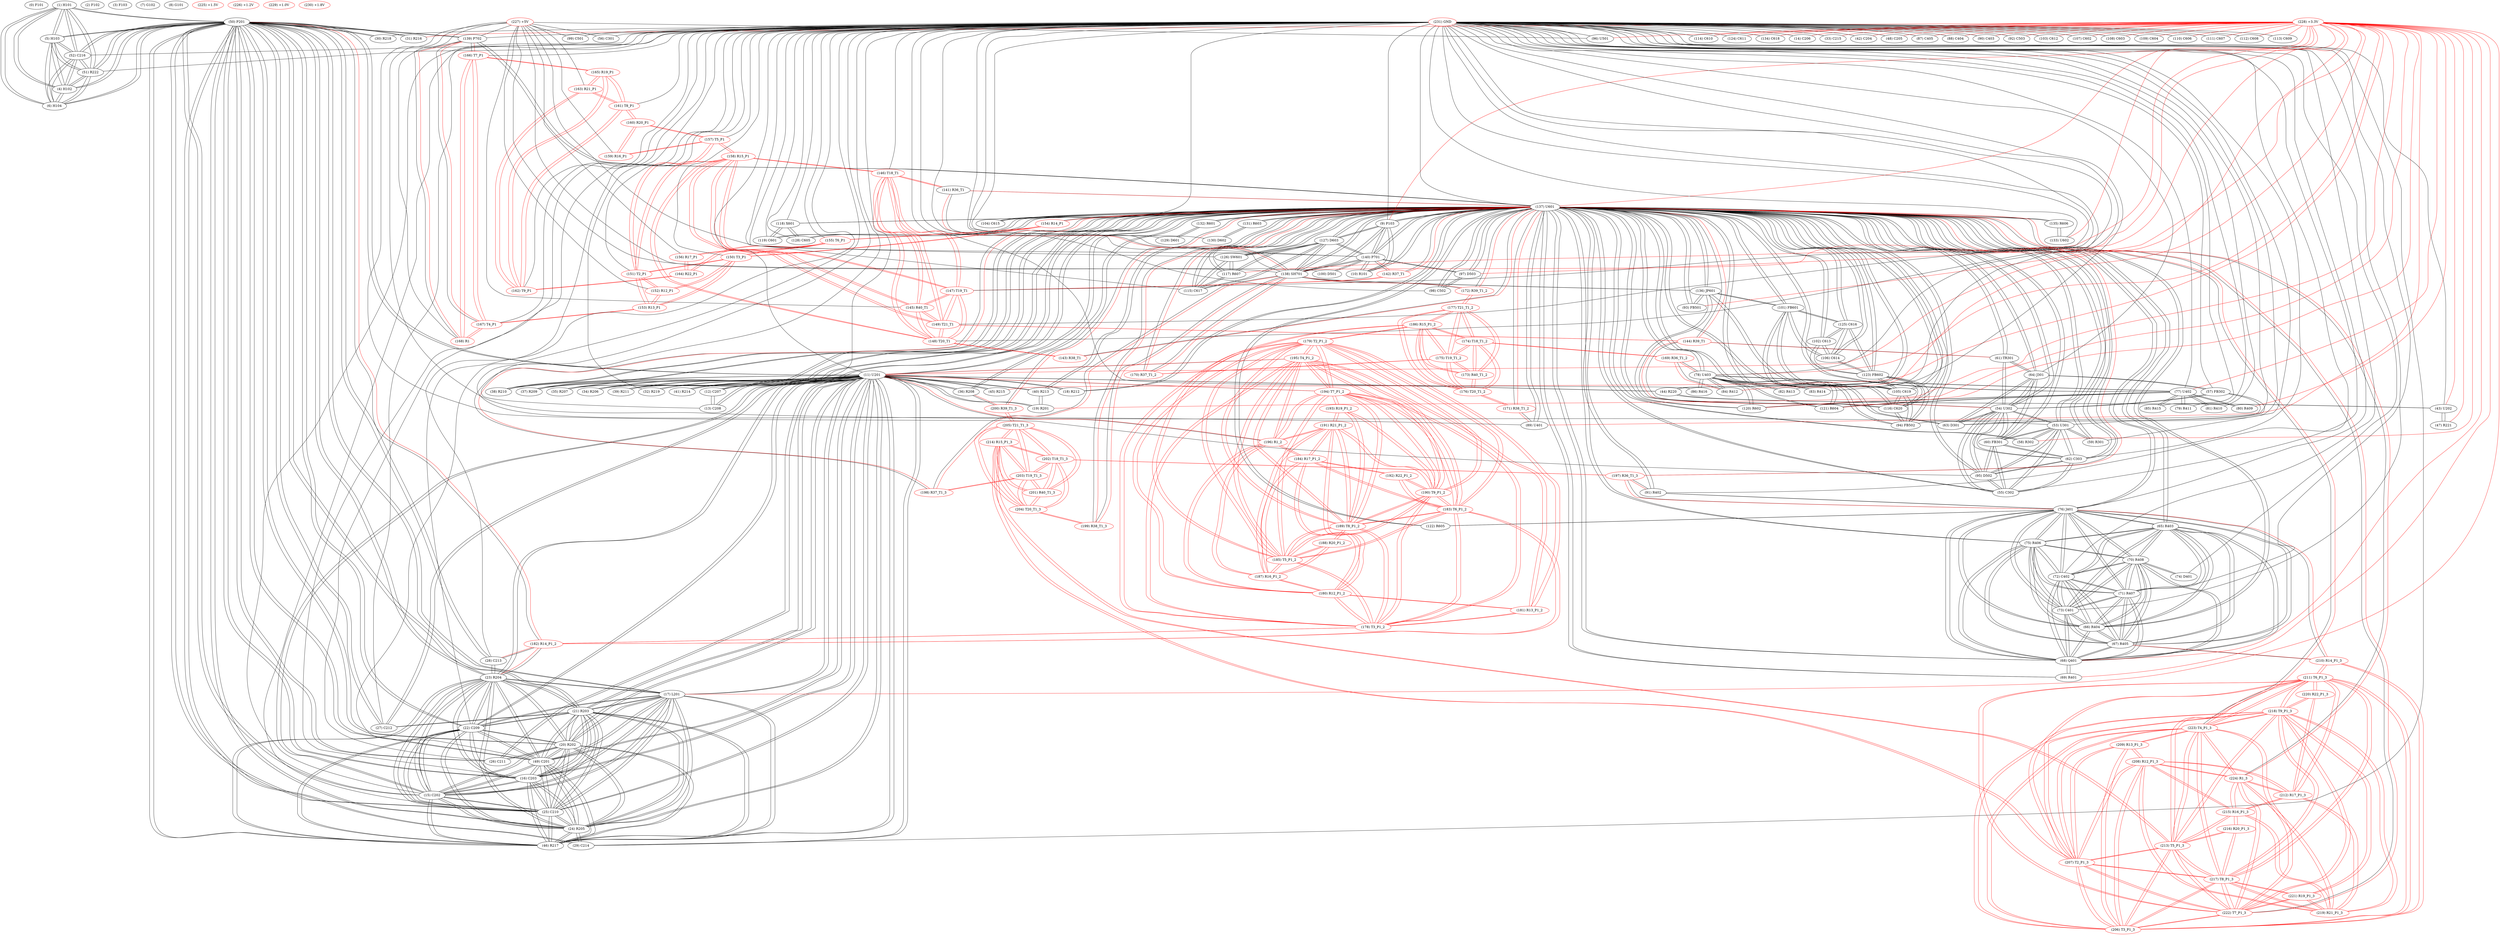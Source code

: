 graph {
	0 [label="(0) F101"]
	1 [label="(1) H101"]
	50 [label="(50) P201"]
	5 [label="(5) H103"]
	6 [label="(6) H104"]
	4 [label="(4) H102"]
	51 [label="(51) R222"]
	52 [label="(52) C216"]
	2 [label="(2) F102"]
	3 [label="(3) F103"]
	4 [label="(4) H102"]
	50 [label="(50) P201"]
	1 [label="(1) H101"]
	5 [label="(5) H103"]
	6 [label="(6) H104"]
	51 [label="(51) R222"]
	52 [label="(52) C216"]
	5 [label="(5) H103"]
	50 [label="(50) P201"]
	1 [label="(1) H101"]
	6 [label="(6) H104"]
	4 [label="(4) H102"]
	51 [label="(51) R222"]
	52 [label="(52) C216"]
	6 [label="(6) H104"]
	50 [label="(50) P201"]
	1 [label="(1) H101"]
	5 [label="(5) H103"]
	4 [label="(4) H102"]
	51 [label="(51) R222"]
	52 [label="(52) C216"]
	7 [label="(7) G102"]
	8 [label="(8) G101"]
	9 [label="(9) P103"]
	137 [label="(137) U601"]
	140 [label="(140) P701"]
	138 [label="(138) SH701"]
	10 [label="(10) R101"]
	127 [label="(127) D603"]
	10 [label="(10) R101"]
	9 [label="(9) P103"]
	140 [label="(140) P701"]
	137 [label="(137) U601"]
	11 [label="(11) U201"]
	44 [label="(44) R220"]
	137 [label="(137) U601"]
	46 [label="(46) R217"]
	50 [label="(50) P201"]
	32 [label="(32) R219"]
	38 [label="(38) R210"]
	37 [label="(37) R209"]
	36 [label="(36) R208"]
	35 [label="(35) R207"]
	34 [label="(34) R206"]
	39 [label="(39) R211"]
	24 [label="(24) R205"]
	29 [label="(29) C214"]
	23 [label="(23) R204"]
	25 [label="(25) C210"]
	15 [label="(15) C202"]
	16 [label="(16) C203"]
	49 [label="(49) C201"]
	20 [label="(20) R202"]
	22 [label="(22) C209"]
	21 [label="(21) R203"]
	17 [label="(17) L201"]
	45 [label="(45) R215"]
	41 [label="(41) R214"]
	40 [label="(40) R213"]
	19 [label="(19) R201"]
	18 [label="(18) R212"]
	12 [label="(12) C207"]
	13 [label="(13) C208"]
	27 [label="(27) C212"]
	26 [label="(26) C211"]
	196 [label="(196) R1_2"]
	195 [label="(195) T4_P1_2"]
	194 [label="(194) T7_P1_2"]
	12 [label="(12) C207"]
	11 [label="(11) U201"]
	13 [label="(13) C208"]
	13 [label="(13) C208"]
	12 [label="(12) C207"]
	11 [label="(11) U201"]
	14 [label="(14) C206"]
	15 [label="(15) C202"]
	23 [label="(23) R204"]
	25 [label="(25) C210"]
	24 [label="(24) R205"]
	50 [label="(50) P201"]
	11 [label="(11) U201"]
	16 [label="(16) C203"]
	49 [label="(49) C201"]
	20 [label="(20) R202"]
	22 [label="(22) C209"]
	21 [label="(21) R203"]
	17 [label="(17) L201"]
	46 [label="(46) R217"]
	16 [label="(16) C203"]
	23 [label="(23) R204"]
	25 [label="(25) C210"]
	24 [label="(24) R205"]
	50 [label="(50) P201"]
	15 [label="(15) C202"]
	11 [label="(11) U201"]
	49 [label="(49) C201"]
	20 [label="(20) R202"]
	22 [label="(22) C209"]
	21 [label="(21) R203"]
	17 [label="(17) L201"]
	46 [label="(46) R217"]
	17 [label="(17) L201"]
	23 [label="(23) R204"]
	25 [label="(25) C210"]
	24 [label="(24) R205"]
	50 [label="(50) P201"]
	15 [label="(15) C202"]
	11 [label="(11) U201"]
	16 [label="(16) C203"]
	49 [label="(49) C201"]
	20 [label="(20) R202"]
	22 [label="(22) C209"]
	21 [label="(21) R203"]
	46 [label="(46) R217"]
	18 [label="(18) R212"]
	137 [label="(137) U601"]
	11 [label="(11) U201"]
	19 [label="(19) R201"]
	40 [label="(40) R213"]
	11 [label="(11) U201"]
	20 [label="(20) R202"]
	23 [label="(23) R204"]
	25 [label="(25) C210"]
	24 [label="(24) R205"]
	50 [label="(50) P201"]
	15 [label="(15) C202"]
	11 [label="(11) U201"]
	16 [label="(16) C203"]
	49 [label="(49) C201"]
	22 [label="(22) C209"]
	21 [label="(21) R203"]
	17 [label="(17) L201"]
	46 [label="(46) R217"]
	26 [label="(26) C211"]
	21 [label="(21) R203"]
	23 [label="(23) R204"]
	25 [label="(25) C210"]
	24 [label="(24) R205"]
	50 [label="(50) P201"]
	15 [label="(15) C202"]
	11 [label="(11) U201"]
	16 [label="(16) C203"]
	49 [label="(49) C201"]
	20 [label="(20) R202"]
	22 [label="(22) C209"]
	17 [label="(17) L201"]
	46 [label="(46) R217"]
	27 [label="(27) C212"]
	22 [label="(22) C209"]
	23 [label="(23) R204"]
	25 [label="(25) C210"]
	24 [label="(24) R205"]
	50 [label="(50) P201"]
	15 [label="(15) C202"]
	11 [label="(11) U201"]
	16 [label="(16) C203"]
	49 [label="(49) C201"]
	20 [label="(20) R202"]
	21 [label="(21) R203"]
	17 [label="(17) L201"]
	46 [label="(46) R217"]
	23 [label="(23) R204"]
	25 [label="(25) C210"]
	24 [label="(24) R205"]
	50 [label="(50) P201"]
	15 [label="(15) C202"]
	11 [label="(11) U201"]
	16 [label="(16) C203"]
	49 [label="(49) C201"]
	20 [label="(20) R202"]
	22 [label="(22) C209"]
	21 [label="(21) R203"]
	17 [label="(17) L201"]
	46 [label="(46) R217"]
	28 [label="(28) C213"]
	182 [label="(182) R14_P1_2"]
	24 [label="(24) R205"]
	29 [label="(29) C214"]
	11 [label="(11) U201"]
	50 [label="(50) P201"]
	23 [label="(23) R204"]
	25 [label="(25) C210"]
	15 [label="(15) C202"]
	16 [label="(16) C203"]
	49 [label="(49) C201"]
	20 [label="(20) R202"]
	22 [label="(22) C209"]
	21 [label="(21) R203"]
	17 [label="(17) L201"]
	46 [label="(46) R217"]
	25 [label="(25) C210"]
	23 [label="(23) R204"]
	24 [label="(24) R205"]
	50 [label="(50) P201"]
	15 [label="(15) C202"]
	11 [label="(11) U201"]
	16 [label="(16) C203"]
	49 [label="(49) C201"]
	20 [label="(20) R202"]
	22 [label="(22) C209"]
	21 [label="(21) R203"]
	17 [label="(17) L201"]
	46 [label="(46) R217"]
	26 [label="(26) C211"]
	20 [label="(20) R202"]
	50 [label="(50) P201"]
	11 [label="(11) U201"]
	27 [label="(27) C212"]
	21 [label="(21) R203"]
	11 [label="(11) U201"]
	50 [label="(50) P201"]
	28 [label="(28) C213"]
	50 [label="(50) P201"]
	182 [label="(182) R14_P1_2"]
	23 [label="(23) R204"]
	29 [label="(29) C214"]
	24 [label="(24) R205"]
	11 [label="(11) U201"]
	50 [label="(50) P201"]
	30 [label="(30) R218"]
	50 [label="(50) P201"]
	31 [label="(31) R216"]
	50 [label="(50) P201"]
	32 [label="(32) R219"]
	11 [label="(11) U201"]
	33 [label="(33) C215"]
	34 [label="(34) R206"]
	137 [label="(137) U601"]
	11 [label="(11) U201"]
	35 [label="(35) R207"]
	137 [label="(137) U601"]
	11 [label="(11) U201"]
	36 [label="(36) R208"]
	137 [label="(137) U601"]
	200 [label="(200) R39_T1_3"]
	11 [label="(11) U201"]
	37 [label="(37) R209"]
	137 [label="(137) U601"]
	11 [label="(11) U201"]
	38 [label="(38) R210"]
	137 [label="(137) U601"]
	11 [label="(11) U201"]
	39 [label="(39) R211"]
	137 [label="(137) U601"]
	11 [label="(11) U201"]
	40 [label="(40) R213"]
	137 [label="(137) U601"]
	11 [label="(11) U201"]
	19 [label="(19) R201"]
	41 [label="(41) R214"]
	137 [label="(137) U601"]
	11 [label="(11) U201"]
	42 [label="(42) C204"]
	43 [label="(43) U202"]
	44 [label="(44) R220"]
	47 [label="(47) R221"]
	44 [label="(44) R220"]
	11 [label="(11) U201"]
	137 [label="(137) U601"]
	43 [label="(43) U202"]
	45 [label="(45) R215"]
	11 [label="(11) U201"]
	46 [label="(46) R217"]
	50 [label="(50) P201"]
	11 [label="(11) U201"]
	23 [label="(23) R204"]
	25 [label="(25) C210"]
	24 [label="(24) R205"]
	15 [label="(15) C202"]
	16 [label="(16) C203"]
	49 [label="(49) C201"]
	20 [label="(20) R202"]
	22 [label="(22) C209"]
	21 [label="(21) R203"]
	17 [label="(17) L201"]
	47 [label="(47) R221"]
	43 [label="(43) U202"]
	48 [label="(48) C205"]
	49 [label="(49) C201"]
	23 [label="(23) R204"]
	25 [label="(25) C210"]
	24 [label="(24) R205"]
	50 [label="(50) P201"]
	15 [label="(15) C202"]
	11 [label="(11) U201"]
	16 [label="(16) C203"]
	20 [label="(20) R202"]
	22 [label="(22) C209"]
	21 [label="(21) R203"]
	17 [label="(17) L201"]
	46 [label="(46) R217"]
	50 [label="(50) P201"]
	1 [label="(1) H101"]
	5 [label="(5) H103"]
	6 [label="(6) H104"]
	4 [label="(4) H102"]
	51 [label="(51) R222"]
	52 [label="(52) C216"]
	46 [label="(46) R217"]
	11 [label="(11) U201"]
	30 [label="(30) R218"]
	24 [label="(24) R205"]
	29 [label="(29) C214"]
	23 [label="(23) R204"]
	25 [label="(25) C210"]
	15 [label="(15) C202"]
	16 [label="(16) C203"]
	49 [label="(49) C201"]
	20 [label="(20) R202"]
	22 [label="(22) C209"]
	21 [label="(21) R203"]
	17 [label="(17) L201"]
	27 [label="(27) C212"]
	26 [label="(26) C211"]
	139 [label="(139) P702"]
	28 [label="(28) C213"]
	182 [label="(182) R14_P1_2"]
	31 [label="(31) R216"]
	51 [label="(51) R222"]
	50 [label="(50) P201"]
	1 [label="(1) H101"]
	5 [label="(5) H103"]
	6 [label="(6) H104"]
	4 [label="(4) H102"]
	52 [label="(52) C216"]
	52 [label="(52) C216"]
	50 [label="(50) P201"]
	1 [label="(1) H101"]
	5 [label="(5) H103"]
	6 [label="(6) H104"]
	4 [label="(4) H102"]
	51 [label="(51) R222"]
	53 [label="(53) U301"]
	60 [label="(60) FB301"]
	55 [label="(55) C302"]
	54 [label="(54) U302"]
	95 [label="(95) D502"]
	62 [label="(62) C303"]
	137 [label="(137) U601"]
	59 [label="(59) R301"]
	58 [label="(58) R302"]
	54 [label="(54) U302"]
	53 [label="(53) U301"]
	60 [label="(60) FB301"]
	55 [label="(55) C302"]
	95 [label="(95) D502"]
	62 [label="(62) C303"]
	137 [label="(137) U601"]
	61 [label="(61) TR301"]
	144 [label="(144) R39_T1"]
	63 [label="(63) D301"]
	57 [label="(57) FB302"]
	64 [label="(64) J301"]
	55 [label="(55) C302"]
	53 [label="(53) U301"]
	60 [label="(60) FB301"]
	54 [label="(54) U302"]
	95 [label="(95) D502"]
	62 [label="(62) C303"]
	137 [label="(137) U601"]
	56 [label="(56) C301"]
	57 [label="(57) FB302"]
	63 [label="(63) D301"]
	54 [label="(54) U302"]
	64 [label="(64) J301"]
	58 [label="(58) R302"]
	53 [label="(53) U301"]
	137 [label="(137) U601"]
	59 [label="(59) R301"]
	137 [label="(137) U601"]
	53 [label="(53) U301"]
	60 [label="(60) FB301"]
	53 [label="(53) U301"]
	55 [label="(55) C302"]
	54 [label="(54) U302"]
	95 [label="(95) D502"]
	62 [label="(62) C303"]
	137 [label="(137) U601"]
	64 [label="(64) J301"]
	61 [label="(61) TR301"]
	137 [label="(137) U601"]
	54 [label="(54) U302"]
	144 [label="(144) R39_T1"]
	64 [label="(64) J301"]
	62 [label="(62) C303"]
	53 [label="(53) U301"]
	60 [label="(60) FB301"]
	55 [label="(55) C302"]
	54 [label="(54) U302"]
	95 [label="(95) D502"]
	137 [label="(137) U601"]
	63 [label="(63) D301"]
	137 [label="(137) U601"]
	64 [label="(64) J301"]
	54 [label="(54) U302"]
	57 [label="(57) FB302"]
	64 [label="(64) J301"]
	137 [label="(137) U601"]
	63 [label="(63) D301"]
	60 [label="(60) FB301"]
	54 [label="(54) U302"]
	57 [label="(57) FB302"]
	61 [label="(61) TR301"]
	65 [label="(65) R403"]
	76 [label="(76) J401"]
	137 [label="(137) U601"]
	68 [label="(68) Q401"]
	67 [label="(67) R405"]
	66 [label="(66) R404"]
	73 [label="(73) C401"]
	71 [label="(71) R407"]
	72 [label="(72) C402"]
	70 [label="(70) R408"]
	75 [label="(75) R406"]
	66 [label="(66) R404"]
	76 [label="(76) J401"]
	137 [label="(137) U601"]
	68 [label="(68) Q401"]
	67 [label="(67) R405"]
	65 [label="(65) R403"]
	73 [label="(73) C401"]
	71 [label="(71) R407"]
	72 [label="(72) C402"]
	70 [label="(70) R408"]
	75 [label="(75) R406"]
	67 [label="(67) R405"]
	210 [label="(210) R14_P1_3"]
	76 [label="(76) J401"]
	68 [label="(68) Q401"]
	65 [label="(65) R403"]
	66 [label="(66) R404"]
	73 [label="(73) C401"]
	71 [label="(71) R407"]
	72 [label="(72) C402"]
	70 [label="(70) R408"]
	75 [label="(75) R406"]
	68 [label="(68) Q401"]
	137 [label="(137) U601"]
	69 [label="(69) R401"]
	67 [label="(67) R405"]
	65 [label="(65) R403"]
	66 [label="(66) R404"]
	76 [label="(76) J401"]
	73 [label="(73) C401"]
	71 [label="(71) R407"]
	72 [label="(72) C402"]
	70 [label="(70) R408"]
	75 [label="(75) R406"]
	69 [label="(69) R401"]
	68 [label="(68) Q401"]
	137 [label="(137) U601"]
	70 [label="(70) R408"]
	74 [label="(74) D401"]
	68 [label="(68) Q401"]
	67 [label="(67) R405"]
	65 [label="(65) R403"]
	66 [label="(66) R404"]
	76 [label="(76) J401"]
	73 [label="(73) C401"]
	71 [label="(71) R407"]
	72 [label="(72) C402"]
	75 [label="(75) R406"]
	71 [label="(71) R407"]
	68 [label="(68) Q401"]
	67 [label="(67) R405"]
	65 [label="(65) R403"]
	66 [label="(66) R404"]
	76 [label="(76) J401"]
	73 [label="(73) C401"]
	72 [label="(72) C402"]
	70 [label="(70) R408"]
	75 [label="(75) R406"]
	72 [label="(72) C402"]
	68 [label="(68) Q401"]
	67 [label="(67) R405"]
	65 [label="(65) R403"]
	66 [label="(66) R404"]
	76 [label="(76) J401"]
	73 [label="(73) C401"]
	71 [label="(71) R407"]
	70 [label="(70) R408"]
	75 [label="(75) R406"]
	73 [label="(73) C401"]
	68 [label="(68) Q401"]
	67 [label="(67) R405"]
	65 [label="(65) R403"]
	66 [label="(66) R404"]
	76 [label="(76) J401"]
	71 [label="(71) R407"]
	72 [label="(72) C402"]
	70 [label="(70) R408"]
	75 [label="(75) R406"]
	74 [label="(74) D401"]
	70 [label="(70) R408"]
	75 [label="(75) R406"]
	137 [label="(137) U601"]
	76 [label="(76) J401"]
	68 [label="(68) Q401"]
	67 [label="(67) R405"]
	65 [label="(65) R403"]
	66 [label="(66) R404"]
	73 [label="(73) C401"]
	71 [label="(71) R407"]
	72 [label="(72) C402"]
	70 [label="(70) R408"]
	76 [label="(76) J401"]
	122 [label="(122) R605"]
	137 [label="(137) U601"]
	66 [label="(66) R404"]
	210 [label="(210) R14_P1_3"]
	67 [label="(67) R405"]
	75 [label="(75) R406"]
	65 [label="(65) R403"]
	91 [label="(91) R402"]
	197 [label="(197) R36_T1_3"]
	68 [label="(68) Q401"]
	73 [label="(73) C401"]
	71 [label="(71) R407"]
	72 [label="(72) C402"]
	70 [label="(70) R408"]
	77 [label="(77) U402"]
	78 [label="(78) U403"]
	137 [label="(137) U601"]
	120 [label="(120) R602"]
	121 [label="(121) R604"]
	85 [label="(85) R415"]
	80 [label="(80) R409"]
	79 [label="(79) R411"]
	81 [label="(81) R410"]
	78 [label="(78) U403"]
	137 [label="(137) U601"]
	120 [label="(120) R602"]
	77 [label="(77) U402"]
	121 [label="(121) R604"]
	86 [label="(86) R416"]
	84 [label="(84) R412"]
	169 [label="(169) R36_T1_2"]
	82 [label="(82) R413"]
	83 [label="(83) R414"]
	79 [label="(79) R411"]
	77 [label="(77) U402"]
	80 [label="(80) R409"]
	77 [label="(77) U402"]
	81 [label="(81) R410"]
	77 [label="(77) U402"]
	82 [label="(82) R413"]
	78 [label="(78) U403"]
	83 [label="(83) R414"]
	78 [label="(78) U403"]
	84 [label="(84) R412"]
	78 [label="(78) U403"]
	169 [label="(169) R36_T1_2"]
	85 [label="(85) R415"]
	77 [label="(77) U402"]
	86 [label="(86) R416"]
	78 [label="(78) U403"]
	87 [label="(87) C405"]
	88 [label="(88) C404"]
	89 [label="(89) U401"]
	137 [label="(137) U601"]
	171 [label="(171) R38_T1_2"]
	90 [label="(90) C403"]
	91 [label="(91) R402"]
	76 [label="(76) J401"]
	137 [label="(137) U601"]
	197 [label="(197) R36_T1_3"]
	92 [label="(92) C503"]
	93 [label="(93) FB501"]
	137 [label="(137) U601"]
	136 [label="(136) JP601"]
	94 [label="(94) FB502"]
	116 [label="(116) C620"]
	123 [label="(123) FB602"]
	137 [label="(137) U601"]
	105 [label="(105) C619"]
	95 [label="(95) D502"]
	53 [label="(53) U301"]
	60 [label="(60) FB301"]
	55 [label="(55) C302"]
	54 [label="(54) U302"]
	62 [label="(62) C303"]
	137 [label="(137) U601"]
	96 [label="(96) U501"]
	97 [label="(97) D503"]
	140 [label="(140) P701"]
	98 [label="(98) C502"]
	137 [label="(137) U601"]
	98 [label="(98) C502"]
	97 [label="(97) D503"]
	137 [label="(137) U601"]
	99 [label="(99) C501"]
	100 [label="(100) D501"]
	140 [label="(140) P701"]
	101 [label="(101) FB601"]
	106 [label="(106) C614"]
	125 [label="(125) C616"]
	137 [label="(137) U601"]
	105 [label="(105) C619"]
	136 [label="(136) JP601"]
	116 [label="(116) C620"]
	102 [label="(102) C613"]
	137 [label="(137) U601"]
	106 [label="(106) C614"]
	123 [label="(123) FB602"]
	125 [label="(125) C616"]
	103 [label="(103) C612"]
	104 [label="(104) C615"]
	137 [label="(137) U601"]
	105 [label="(105) C619"]
	116 [label="(116) C620"]
	123 [label="(123) FB602"]
	94 [label="(94) FB502"]
	137 [label="(137) U601"]
	101 [label="(101) FB601"]
	136 [label="(136) JP601"]
	106 [label="(106) C614"]
	125 [label="(125) C616"]
	101 [label="(101) FB601"]
	137 [label="(137) U601"]
	102 [label="(102) C613"]
	123 [label="(123) FB602"]
	107 [label="(107) C602"]
	108 [label="(108) C603"]
	109 [label="(109) C604"]
	110 [label="(110) C606"]
	111 [label="(111) C607"]
	112 [label="(112) C608"]
	113 [label="(113) C609"]
	114 [label="(114) C610"]
	115 [label="(115) C617"]
	117 [label="(117) R607"]
	127 [label="(127) D603"]
	137 [label="(137) U601"]
	126 [label="(126) SW601"]
	116 [label="(116) C620"]
	123 [label="(123) FB602"]
	94 [label="(94) FB502"]
	137 [label="(137) U601"]
	105 [label="(105) C619"]
	101 [label="(101) FB601"]
	136 [label="(136) JP601"]
	117 [label="(117) R607"]
	115 [label="(115) C617"]
	127 [label="(127) D603"]
	137 [label="(137) U601"]
	126 [label="(126) SW601"]
	118 [label="(118) X601"]
	119 [label="(119) C601"]
	137 [label="(137) U601"]
	128 [label="(128) C605"]
	119 [label="(119) C601"]
	137 [label="(137) U601"]
	118 [label="(118) X601"]
	120 [label="(120) R602"]
	78 [label="(78) U403"]
	137 [label="(137) U601"]
	77 [label="(77) U402"]
	121 [label="(121) R604"]
	77 [label="(77) U402"]
	137 [label="(137) U601"]
	78 [label="(78) U403"]
	122 [label="(122) R605"]
	76 [label="(76) J401"]
	137 [label="(137) U601"]
	123 [label="(123) FB602"]
	116 [label="(116) C620"]
	94 [label="(94) FB502"]
	137 [label="(137) U601"]
	105 [label="(105) C619"]
	106 [label="(106) C614"]
	102 [label="(102) C613"]
	125 [label="(125) C616"]
	124 [label="(124) C611"]
	125 [label="(125) C616"]
	106 [label="(106) C614"]
	101 [label="(101) FB601"]
	137 [label="(137) U601"]
	102 [label="(102) C613"]
	123 [label="(123) FB602"]
	126 [label="(126) SW601"]
	115 [label="(115) C617"]
	117 [label="(117) R607"]
	127 [label="(127) D603"]
	137 [label="(137) U601"]
	127 [label="(127) D603"]
	9 [label="(9) P103"]
	140 [label="(140) P701"]
	138 [label="(138) SH701"]
	115 [label="(115) C617"]
	117 [label="(117) R607"]
	137 [label="(137) U601"]
	126 [label="(126) SW601"]
	128 [label="(128) C605"]
	118 [label="(118) X601"]
	137 [label="(137) U601"]
	129 [label="(129) D601"]
	132 [label="(132) R601"]
	130 [label="(130) D602"]
	131 [label="(131) R603"]
	131 [label="(131) R603"]
	137 [label="(137) U601"]
	130 [label="(130) D602"]
	132 [label="(132) R601"]
	137 [label="(137) U601"]
	129 [label="(129) D601"]
	133 [label="(133) U602"]
	135 [label="(135) R606"]
	134 [label="(134) C618"]
	135 [label="(135) R606"]
	137 [label="(137) U601"]
	133 [label="(133) U602"]
	136 [label="(136) JP601"]
	138 [label="(138) SH701"]
	93 [label="(93) FB501"]
	137 [label="(137) U601"]
	101 [label="(101) FB601"]
	105 [label="(105) C619"]
	116 [label="(116) C620"]
	137 [label="(137) U601"]
	89 [label="(89) U401"]
	171 [label="(171) R38_T1_2"]
	53 [label="(53) U301"]
	60 [label="(60) FB301"]
	55 [label="(55) C302"]
	54 [label="(54) U302"]
	95 [label="(95) D502"]
	62 [label="(62) C303"]
	63 [label="(63) D301"]
	64 [label="(64) J301"]
	139 [label="(139) P702"]
	38 [label="(38) R210"]
	61 [label="(61) TR301"]
	144 [label="(144) R39_T1"]
	59 [label="(59) R301"]
	58 [label="(58) R302"]
	34 [label="(34) R206"]
	35 [label="(35) R207"]
	36 [label="(36) R208"]
	200 [label="(200) R39_T1_3"]
	37 [label="(37) R209"]
	140 [label="(140) P701"]
	18 [label="(18) R212"]
	39 [label="(39) R211"]
	41 [label="(41) R214"]
	40 [label="(40) R213"]
	11 [label="(11) U201"]
	44 [label="(44) R220"]
	68 [label="(68) Q401"]
	69 [label="(69) R401"]
	76 [label="(76) J401"]
	66 [label="(66) R404"]
	75 [label="(75) R406"]
	65 [label="(65) R403"]
	91 [label="(91) R402"]
	197 [label="(197) R36_T1_3"]
	9 [label="(9) P103"]
	138 [label="(138) SH701"]
	170 [label="(170) R37_T1_2"]
	10 [label="(10) R101"]
	199 [label="(199) R38_T1_3"]
	141 [label="(141) R36_T1"]
	198 [label="(198) R37_T1_3"]
	172 [label="(172) R39_T1_2"]
	78 [label="(78) U403"]
	120 [label="(120) R602"]
	77 [label="(77) U402"]
	121 [label="(121) R604"]
	97 [label="(97) D503"]
	98 [label="(98) C502"]
	142 [label="(142) R37_T1"]
	154 [label="(154) R14_P1"]
	104 [label="(104) C615"]
	119 [label="(119) C601"]
	118 [label="(118) X601"]
	128 [label="(128) C605"]
	93 [label="(93) FB501"]
	136 [label="(136) JP601"]
	122 [label="(122) R605"]
	143 [label="(143) R38_T1"]
	115 [label="(115) C617"]
	117 [label="(117) R607"]
	127 [label="(127) D603"]
	126 [label="(126) SW601"]
	102 [label="(102) C613"]
	116 [label="(116) C620"]
	123 [label="(123) FB602"]
	94 [label="(94) FB502"]
	105 [label="(105) C619"]
	131 [label="(131) R603"]
	132 [label="(132) R601"]
	106 [label="(106) C614"]
	125 [label="(125) C616"]
	101 [label="(101) FB601"]
	135 [label="(135) R606"]
	224 [label="(224) R1_3"]
	223 [label="(223) T4_P1_3"]
	222 [label="(222) T7_P1_3"]
	138 [label="(138) SH701"]
	137 [label="(137) U601"]
	170 [label="(170) R37_T1_2"]
	9 [label="(9) P103"]
	140 [label="(140) P701"]
	127 [label="(127) D603"]
	199 [label="(199) R38_T1_3"]
	141 [label="(141) R36_T1"]
	198 [label="(198) R37_T1_3"]
	172 [label="(172) R39_T1_2"]
	136 [label="(136) JP601"]
	139 [label="(139) P702"]
	137 [label="(137) U601"]
	50 [label="(50) P201"]
	168 [label="(168) R1"]
	167 [label="(167) T4_P1"]
	166 [label="(166) T7_P1"]
	140 [label="(140) P701"]
	137 [label="(137) U601"]
	97 [label="(97) D503"]
	100 [label="(100) D501"]
	9 [label="(9) P103"]
	10 [label="(10) R101"]
	138 [label="(138) SH701"]
	127 [label="(127) D603"]
	142 [label="(142) R37_T1"]
	141 [label="(141) R36_T1"]
	137 [label="(137) U601"]
	138 [label="(138) SH701"]
	146 [label="(146) T18_T1"]
	142 [label="(142) R37_T1" color=red]
	140 [label="(140) P701"]
	137 [label="(137) U601"]
	147 [label="(147) T19_T1"]
	143 [label="(143) R38_T1" color=red]
	137 [label="(137) U601"]
	148 [label="(148) T20_T1"]
	144 [label="(144) R39_T1" color=red]
	137 [label="(137) U601"]
	54 [label="(54) U302"]
	61 [label="(61) TR301"]
	149 [label="(149) T21_T1"]
	145 [label="(145) R40_T1" color=red]
	158 [label="(158) R15_P1"]
	146 [label="(146) T18_T1"]
	149 [label="(149) T21_T1"]
	148 [label="(148) T20_T1"]
	147 [label="(147) T19_T1"]
	146 [label="(146) T18_T1" color=red]
	141 [label="(141) R36_T1"]
	158 [label="(158) R15_P1"]
	149 [label="(149) T21_T1"]
	148 [label="(148) T20_T1"]
	147 [label="(147) T19_T1"]
	145 [label="(145) R40_T1"]
	147 [label="(147) T19_T1" color=red]
	142 [label="(142) R37_T1"]
	158 [label="(158) R15_P1"]
	146 [label="(146) T18_T1"]
	149 [label="(149) T21_T1"]
	148 [label="(148) T20_T1"]
	145 [label="(145) R40_T1"]
	148 [label="(148) T20_T1" color=red]
	143 [label="(143) R38_T1"]
	158 [label="(158) R15_P1"]
	146 [label="(146) T18_T1"]
	149 [label="(149) T21_T1"]
	147 [label="(147) T19_T1"]
	145 [label="(145) R40_T1"]
	149 [label="(149) T21_T1" color=red]
	144 [label="(144) R39_T1"]
	158 [label="(158) R15_P1"]
	146 [label="(146) T18_T1"]
	148 [label="(148) T20_T1"]
	147 [label="(147) T19_T1"]
	145 [label="(145) R40_T1"]
	150 [label="(150) T3_P1" color=red]
	154 [label="(154) R14_P1"]
	155 [label="(155) T6_P1"]
	153 [label="(153) R13_P1"]
	152 [label="(152) R12_P1"]
	151 [label="(151) T2_P1"]
	151 [label="(151) T2_P1" color=red]
	153 [label="(153) R13_P1"]
	150 [label="(150) T3_P1"]
	152 [label="(152) R12_P1"]
	157 [label="(157) T5_P1"]
	158 [label="(158) R15_P1"]
	152 [label="(152) R12_P1" color=red]
	153 [label="(153) R13_P1"]
	150 [label="(150) T3_P1"]
	151 [label="(151) T2_P1"]
	153 [label="(153) R13_P1" color=red]
	167 [label="(167) T4_P1"]
	150 [label="(150) T3_P1"]
	152 [label="(152) R12_P1"]
	151 [label="(151) T2_P1"]
	154 [label="(154) R14_P1" color=red]
	137 [label="(137) U601"]
	150 [label="(150) T3_P1"]
	155 [label="(155) T6_P1"]
	155 [label="(155) T6_P1" color=red]
	154 [label="(154) R14_P1"]
	150 [label="(150) T3_P1"]
	164 [label="(164) R22_P1"]
	156 [label="(156) R17_P1"]
	156 [label="(156) R17_P1" color=red]
	164 [label="(164) R22_P1"]
	155 [label="(155) T6_P1"]
	157 [label="(157) T5_P1" color=red]
	151 [label="(151) T2_P1"]
	158 [label="(158) R15_P1"]
	159 [label="(159) R16_P1"]
	160 [label="(160) R20_P1"]
	158 [label="(158) R15_P1" color=red]
	146 [label="(146) T18_T1"]
	149 [label="(149) T21_T1"]
	148 [label="(148) T20_T1"]
	147 [label="(147) T19_T1"]
	145 [label="(145) R40_T1"]
	151 [label="(151) T2_P1"]
	157 [label="(157) T5_P1"]
	159 [label="(159) R16_P1" color=red]
	157 [label="(157) T5_P1"]
	160 [label="(160) R20_P1"]
	160 [label="(160) R20_P1" color=red]
	161 [label="(161) T8_P1"]
	159 [label="(159) R16_P1"]
	157 [label="(157) T5_P1"]
	161 [label="(161) T8_P1" color=red]
	162 [label="(162) T9_P1"]
	163 [label="(163) R21_P1"]
	165 [label="(165) R19_P1"]
	160 [label="(160) R20_P1"]
	162 [label="(162) T9_P1" color=red]
	164 [label="(164) R22_P1"]
	163 [label="(163) R21_P1"]
	161 [label="(161) T8_P1"]
	165 [label="(165) R19_P1"]
	163 [label="(163) R21_P1" color=red]
	162 [label="(162) T9_P1"]
	161 [label="(161) T8_P1"]
	165 [label="(165) R19_P1"]
	164 [label="(164) R22_P1" color=red]
	162 [label="(162) T9_P1"]
	155 [label="(155) T6_P1"]
	156 [label="(156) R17_P1"]
	165 [label="(165) R19_P1" color=red]
	162 [label="(162) T9_P1"]
	163 [label="(163) R21_P1"]
	161 [label="(161) T8_P1"]
	166 [label="(166) T7_P1"]
	166 [label="(166) T7_P1" color=red]
	168 [label="(168) R1"]
	167 [label="(167) T4_P1"]
	139 [label="(139) P702"]
	165 [label="(165) R19_P1"]
	167 [label="(167) T4_P1" color=red]
	153 [label="(153) R13_P1"]
	168 [label="(168) R1"]
	166 [label="(166) T7_P1"]
	139 [label="(139) P702"]
	168 [label="(168) R1" color=red]
	167 [label="(167) T4_P1"]
	166 [label="(166) T7_P1"]
	139 [label="(139) P702"]
	169 [label="(169) R36_T1_2" color=red]
	84 [label="(84) R412"]
	78 [label="(78) U403"]
	174 [label="(174) T18_T1_2"]
	170 [label="(170) R37_T1_2" color=red]
	137 [label="(137) U601"]
	138 [label="(138) SH701"]
	175 [label="(175) T19_T1_2"]
	171 [label="(171) R38_T1_2" color=red]
	89 [label="(89) U401"]
	137 [label="(137) U601"]
	176 [label="(176) T20_T1_2"]
	172 [label="(172) R39_T1_2" color=red]
	137 [label="(137) U601"]
	138 [label="(138) SH701"]
	177 [label="(177) T21_T1_2"]
	173 [label="(173) R40_T1_2" color=red]
	186 [label="(186) R15_P1_2"]
	174 [label="(174) T18_T1_2"]
	177 [label="(177) T21_T1_2"]
	176 [label="(176) T20_T1_2"]
	175 [label="(175) T19_T1_2"]
	174 [label="(174) T18_T1_2" color=red]
	176 [label="(176) T20_T1_2"]
	175 [label="(175) T19_T1_2"]
	177 [label="(177) T21_T1_2"]
	169 [label="(169) R36_T1_2"]
	186 [label="(186) R15_P1_2"]
	173 [label="(173) R40_T1_2"]
	175 [label="(175) T19_T1_2" color=red]
	176 [label="(176) T20_T1_2"]
	174 [label="(174) T18_T1_2"]
	177 [label="(177) T21_T1_2"]
	170 [label="(170) R37_T1_2"]
	186 [label="(186) R15_P1_2"]
	173 [label="(173) R40_T1_2"]
	176 [label="(176) T20_T1_2" color=red]
	175 [label="(175) T19_T1_2"]
	174 [label="(174) T18_T1_2"]
	177 [label="(177) T21_T1_2"]
	171 [label="(171) R38_T1_2"]
	186 [label="(186) R15_P1_2"]
	173 [label="(173) R40_T1_2"]
	177 [label="(177) T21_T1_2" color=red]
	176 [label="(176) T20_T1_2"]
	175 [label="(175) T19_T1_2"]
	174 [label="(174) T18_T1_2"]
	172 [label="(172) R39_T1_2"]
	186 [label="(186) R15_P1_2"]
	173 [label="(173) R40_T1_2"]
	178 [label="(178) T3_P1_2" color=red]
	195 [label="(195) T4_P1_2"]
	194 [label="(194) T7_P1_2"]
	185 [label="(185) T5_P1_2"]
	190 [label="(190) T9_P1_2"]
	189 [label="(189) T8_P1_2"]
	183 [label="(183) T6_P1_2"]
	179 [label="(179) T2_P1_2"]
	182 [label="(182) R14_P1_2"]
	181 [label="(181) R13_P1_2"]
	180 [label="(180) R12_P1_2"]
	179 [label="(179) T2_P1_2" color=red]
	178 [label="(178) T3_P1_2"]
	195 [label="(195) T4_P1_2"]
	194 [label="(194) T7_P1_2"]
	185 [label="(185) T5_P1_2"]
	190 [label="(190) T9_P1_2"]
	189 [label="(189) T8_P1_2"]
	183 [label="(183) T6_P1_2"]
	181 [label="(181) R13_P1_2"]
	180 [label="(180) R12_P1_2"]
	186 [label="(186) R15_P1_2"]
	180 [label="(180) R12_P1_2" color=red]
	191 [label="(191) R21_P1_2"]
	187 [label="(187) R16_P1_2"]
	184 [label="(184) R17_P1_2"]
	196 [label="(196) R1_2"]
	181 [label="(181) R13_P1_2"]
	178 [label="(178) T3_P1_2"]
	179 [label="(179) T2_P1_2"]
	181 [label="(181) R13_P1_2" color=red]
	195 [label="(195) T4_P1_2"]
	178 [label="(178) T3_P1_2"]
	180 [label="(180) R12_P1_2"]
	179 [label="(179) T2_P1_2"]
	182 [label="(182) R14_P1_2" color=red]
	50 [label="(50) P201"]
	28 [label="(28) C213"]
	23 [label="(23) R204"]
	178 [label="(178) T3_P1_2"]
	183 [label="(183) T6_P1_2"]
	183 [label="(183) T6_P1_2" color=red]
	178 [label="(178) T3_P1_2"]
	195 [label="(195) T4_P1_2"]
	194 [label="(194) T7_P1_2"]
	185 [label="(185) T5_P1_2"]
	190 [label="(190) T9_P1_2"]
	189 [label="(189) T8_P1_2"]
	179 [label="(179) T2_P1_2"]
	182 [label="(182) R14_P1_2"]
	192 [label="(192) R22_P1_2"]
	184 [label="(184) R17_P1_2"]
	184 [label="(184) R17_P1_2" color=red]
	191 [label="(191) R21_P1_2"]
	187 [label="(187) R16_P1_2"]
	180 [label="(180) R12_P1_2"]
	196 [label="(196) R1_2"]
	192 [label="(192) R22_P1_2"]
	183 [label="(183) T6_P1_2"]
	185 [label="(185) T5_P1_2" color=red]
	178 [label="(178) T3_P1_2"]
	195 [label="(195) T4_P1_2"]
	194 [label="(194) T7_P1_2"]
	190 [label="(190) T9_P1_2"]
	189 [label="(189) T8_P1_2"]
	183 [label="(183) T6_P1_2"]
	179 [label="(179) T2_P1_2"]
	186 [label="(186) R15_P1_2"]
	187 [label="(187) R16_P1_2"]
	188 [label="(188) R20_P1_2"]
	186 [label="(186) R15_P1_2" color=red]
	174 [label="(174) T18_T1_2"]
	177 [label="(177) T21_T1_2"]
	176 [label="(176) T20_T1_2"]
	175 [label="(175) T19_T1_2"]
	173 [label="(173) R40_T1_2"]
	179 [label="(179) T2_P1_2"]
	185 [label="(185) T5_P1_2"]
	187 [label="(187) R16_P1_2" color=red]
	191 [label="(191) R21_P1_2"]
	180 [label="(180) R12_P1_2"]
	184 [label="(184) R17_P1_2"]
	196 [label="(196) R1_2"]
	185 [label="(185) T5_P1_2"]
	188 [label="(188) R20_P1_2"]
	188 [label="(188) R20_P1_2" color=red]
	189 [label="(189) T8_P1_2"]
	187 [label="(187) R16_P1_2"]
	185 [label="(185) T5_P1_2"]
	189 [label="(189) T8_P1_2" color=red]
	178 [label="(178) T3_P1_2"]
	195 [label="(195) T4_P1_2"]
	194 [label="(194) T7_P1_2"]
	185 [label="(185) T5_P1_2"]
	190 [label="(190) T9_P1_2"]
	183 [label="(183) T6_P1_2"]
	179 [label="(179) T2_P1_2"]
	191 [label="(191) R21_P1_2"]
	193 [label="(193) R19_P1_2"]
	188 [label="(188) R20_P1_2"]
	190 [label="(190) T9_P1_2" color=red]
	192 [label="(192) R22_P1_2"]
	178 [label="(178) T3_P1_2"]
	195 [label="(195) T4_P1_2"]
	194 [label="(194) T7_P1_2"]
	185 [label="(185) T5_P1_2"]
	189 [label="(189) T8_P1_2"]
	183 [label="(183) T6_P1_2"]
	179 [label="(179) T2_P1_2"]
	191 [label="(191) R21_P1_2"]
	193 [label="(193) R19_P1_2"]
	191 [label="(191) R21_P1_2" color=red]
	187 [label="(187) R16_P1_2"]
	180 [label="(180) R12_P1_2"]
	184 [label="(184) R17_P1_2"]
	196 [label="(196) R1_2"]
	190 [label="(190) T9_P1_2"]
	189 [label="(189) T8_P1_2"]
	193 [label="(193) R19_P1_2"]
	192 [label="(192) R22_P1_2" color=red]
	190 [label="(190) T9_P1_2"]
	183 [label="(183) T6_P1_2"]
	184 [label="(184) R17_P1_2"]
	193 [label="(193) R19_P1_2" color=red]
	190 [label="(190) T9_P1_2"]
	191 [label="(191) R21_P1_2"]
	189 [label="(189) T8_P1_2"]
	194 [label="(194) T7_P1_2"]
	194 [label="(194) T7_P1_2" color=red]
	178 [label="(178) T3_P1_2"]
	195 [label="(195) T4_P1_2"]
	185 [label="(185) T5_P1_2"]
	190 [label="(190) T9_P1_2"]
	189 [label="(189) T8_P1_2"]
	183 [label="(183) T6_P1_2"]
	179 [label="(179) T2_P1_2"]
	196 [label="(196) R1_2"]
	11 [label="(11) U201"]
	193 [label="(193) R19_P1_2"]
	195 [label="(195) T4_P1_2" color=red]
	178 [label="(178) T3_P1_2"]
	194 [label="(194) T7_P1_2"]
	185 [label="(185) T5_P1_2"]
	190 [label="(190) T9_P1_2"]
	189 [label="(189) T8_P1_2"]
	183 [label="(183) T6_P1_2"]
	179 [label="(179) T2_P1_2"]
	181 [label="(181) R13_P1_2"]
	196 [label="(196) R1_2"]
	11 [label="(11) U201"]
	196 [label="(196) R1_2" color=red]
	195 [label="(195) T4_P1_2"]
	194 [label="(194) T7_P1_2"]
	11 [label="(11) U201"]
	191 [label="(191) R21_P1_2"]
	187 [label="(187) R16_P1_2"]
	180 [label="(180) R12_P1_2"]
	184 [label="(184) R17_P1_2"]
	197 [label="(197) R36_T1_3" color=red]
	76 [label="(76) J401"]
	137 [label="(137) U601"]
	91 [label="(91) R402"]
	202 [label="(202) T18_T1_3"]
	198 [label="(198) R37_T1_3" color=red]
	137 [label="(137) U601"]
	138 [label="(138) SH701"]
	203 [label="(203) T19_T1_3"]
	199 [label="(199) R38_T1_3" color=red]
	137 [label="(137) U601"]
	138 [label="(138) SH701"]
	204 [label="(204) T20_T1_3"]
	200 [label="(200) R39_T1_3" color=red]
	36 [label="(36) R208"]
	137 [label="(137) U601"]
	205 [label="(205) T21_T1_3"]
	201 [label="(201) R40_T1_3" color=red]
	214 [label="(214) R15_P1_3"]
	202 [label="(202) T18_T1_3"]
	205 [label="(205) T21_T1_3"]
	204 [label="(204) T20_T1_3"]
	203 [label="(203) T19_T1_3"]
	202 [label="(202) T18_T1_3" color=red]
	204 [label="(204) T20_T1_3"]
	203 [label="(203) T19_T1_3"]
	205 [label="(205) T21_T1_3"]
	197 [label="(197) R36_T1_3"]
	214 [label="(214) R15_P1_3"]
	201 [label="(201) R40_T1_3"]
	203 [label="(203) T19_T1_3" color=red]
	204 [label="(204) T20_T1_3"]
	202 [label="(202) T18_T1_3"]
	205 [label="(205) T21_T1_3"]
	198 [label="(198) R37_T1_3"]
	214 [label="(214) R15_P1_3"]
	201 [label="(201) R40_T1_3"]
	204 [label="(204) T20_T1_3" color=red]
	203 [label="(203) T19_T1_3"]
	202 [label="(202) T18_T1_3"]
	205 [label="(205) T21_T1_3"]
	199 [label="(199) R38_T1_3"]
	214 [label="(214) R15_P1_3"]
	201 [label="(201) R40_T1_3"]
	205 [label="(205) T21_T1_3" color=red]
	204 [label="(204) T20_T1_3"]
	203 [label="(203) T19_T1_3"]
	202 [label="(202) T18_T1_3"]
	200 [label="(200) R39_T1_3"]
	214 [label="(214) R15_P1_3"]
	201 [label="(201) R40_T1_3"]
	206 [label="(206) T3_P1_3" color=red]
	223 [label="(223) T4_P1_3"]
	222 [label="(222) T7_P1_3"]
	213 [label="(213) T5_P1_3"]
	218 [label="(218) T9_P1_3"]
	217 [label="(217) T8_P1_3"]
	211 [label="(211) T6_P1_3"]
	207 [label="(207) T2_P1_3"]
	210 [label="(210) R14_P1_3"]
	209 [label="(209) R13_P1_3"]
	208 [label="(208) R12_P1_3"]
	207 [label="(207) T2_P1_3" color=red]
	206 [label="(206) T3_P1_3"]
	223 [label="(223) T4_P1_3"]
	222 [label="(222) T7_P1_3"]
	213 [label="(213) T5_P1_3"]
	218 [label="(218) T9_P1_3"]
	217 [label="(217) T8_P1_3"]
	211 [label="(211) T6_P1_3"]
	209 [label="(209) R13_P1_3"]
	208 [label="(208) R12_P1_3"]
	214 [label="(214) R15_P1_3"]
	208 [label="(208) R12_P1_3" color=red]
	219 [label="(219) R21_P1_3"]
	215 [label="(215) R16_P1_3"]
	212 [label="(212) R17_P1_3"]
	224 [label="(224) R1_3"]
	209 [label="(209) R13_P1_3"]
	206 [label="(206) T3_P1_3"]
	207 [label="(207) T2_P1_3"]
	209 [label="(209) R13_P1_3" color=red]
	223 [label="(223) T4_P1_3"]
	206 [label="(206) T3_P1_3"]
	208 [label="(208) R12_P1_3"]
	207 [label="(207) T2_P1_3"]
	210 [label="(210) R14_P1_3" color=red]
	76 [label="(76) J401"]
	67 [label="(67) R405"]
	206 [label="(206) T3_P1_3"]
	211 [label="(211) T6_P1_3"]
	211 [label="(211) T6_P1_3" color=red]
	206 [label="(206) T3_P1_3"]
	223 [label="(223) T4_P1_3"]
	222 [label="(222) T7_P1_3"]
	213 [label="(213) T5_P1_3"]
	218 [label="(218) T9_P1_3"]
	217 [label="(217) T8_P1_3"]
	207 [label="(207) T2_P1_3"]
	210 [label="(210) R14_P1_3"]
	220 [label="(220) R22_P1_3"]
	212 [label="(212) R17_P1_3"]
	212 [label="(212) R17_P1_3" color=red]
	219 [label="(219) R21_P1_3"]
	215 [label="(215) R16_P1_3"]
	208 [label="(208) R12_P1_3"]
	224 [label="(224) R1_3"]
	220 [label="(220) R22_P1_3"]
	211 [label="(211) T6_P1_3"]
	213 [label="(213) T5_P1_3" color=red]
	206 [label="(206) T3_P1_3"]
	223 [label="(223) T4_P1_3"]
	222 [label="(222) T7_P1_3"]
	218 [label="(218) T9_P1_3"]
	217 [label="(217) T8_P1_3"]
	211 [label="(211) T6_P1_3"]
	207 [label="(207) T2_P1_3"]
	214 [label="(214) R15_P1_3"]
	215 [label="(215) R16_P1_3"]
	216 [label="(216) R20_P1_3"]
	214 [label="(214) R15_P1_3" color=red]
	202 [label="(202) T18_T1_3"]
	205 [label="(205) T21_T1_3"]
	204 [label="(204) T20_T1_3"]
	203 [label="(203) T19_T1_3"]
	201 [label="(201) R40_T1_3"]
	207 [label="(207) T2_P1_3"]
	213 [label="(213) T5_P1_3"]
	215 [label="(215) R16_P1_3" color=red]
	219 [label="(219) R21_P1_3"]
	208 [label="(208) R12_P1_3"]
	212 [label="(212) R17_P1_3"]
	224 [label="(224) R1_3"]
	213 [label="(213) T5_P1_3"]
	216 [label="(216) R20_P1_3"]
	216 [label="(216) R20_P1_3" color=red]
	217 [label="(217) T8_P1_3"]
	215 [label="(215) R16_P1_3"]
	213 [label="(213) T5_P1_3"]
	217 [label="(217) T8_P1_3" color=red]
	206 [label="(206) T3_P1_3"]
	223 [label="(223) T4_P1_3"]
	222 [label="(222) T7_P1_3"]
	213 [label="(213) T5_P1_3"]
	218 [label="(218) T9_P1_3"]
	211 [label="(211) T6_P1_3"]
	207 [label="(207) T2_P1_3"]
	219 [label="(219) R21_P1_3"]
	221 [label="(221) R19_P1_3"]
	216 [label="(216) R20_P1_3"]
	218 [label="(218) T9_P1_3" color=red]
	220 [label="(220) R22_P1_3"]
	206 [label="(206) T3_P1_3"]
	223 [label="(223) T4_P1_3"]
	222 [label="(222) T7_P1_3"]
	213 [label="(213) T5_P1_3"]
	217 [label="(217) T8_P1_3"]
	211 [label="(211) T6_P1_3"]
	207 [label="(207) T2_P1_3"]
	219 [label="(219) R21_P1_3"]
	221 [label="(221) R19_P1_3"]
	219 [label="(219) R21_P1_3" color=red]
	215 [label="(215) R16_P1_3"]
	208 [label="(208) R12_P1_3"]
	212 [label="(212) R17_P1_3"]
	224 [label="(224) R1_3"]
	218 [label="(218) T9_P1_3"]
	217 [label="(217) T8_P1_3"]
	221 [label="(221) R19_P1_3"]
	220 [label="(220) R22_P1_3" color=red]
	218 [label="(218) T9_P1_3"]
	211 [label="(211) T6_P1_3"]
	212 [label="(212) R17_P1_3"]
	221 [label="(221) R19_P1_3" color=red]
	218 [label="(218) T9_P1_3"]
	219 [label="(219) R21_P1_3"]
	217 [label="(217) T8_P1_3"]
	222 [label="(222) T7_P1_3"]
	222 [label="(222) T7_P1_3" color=red]
	206 [label="(206) T3_P1_3"]
	223 [label="(223) T4_P1_3"]
	213 [label="(213) T5_P1_3"]
	218 [label="(218) T9_P1_3"]
	217 [label="(217) T8_P1_3"]
	211 [label="(211) T6_P1_3"]
	207 [label="(207) T2_P1_3"]
	224 [label="(224) R1_3"]
	137 [label="(137) U601"]
	221 [label="(221) R19_P1_3"]
	223 [label="(223) T4_P1_3" color=red]
	206 [label="(206) T3_P1_3"]
	222 [label="(222) T7_P1_3"]
	213 [label="(213) T5_P1_3"]
	218 [label="(218) T9_P1_3"]
	217 [label="(217) T8_P1_3"]
	211 [label="(211) T6_P1_3"]
	207 [label="(207) T2_P1_3"]
	209 [label="(209) R13_P1_3"]
	224 [label="(224) R1_3"]
	137 [label="(137) U601"]
	224 [label="(224) R1_3" color=red]
	223 [label="(223) T4_P1_3"]
	222 [label="(222) T7_P1_3"]
	137 [label="(137) U601"]
	219 [label="(219) R21_P1_3"]
	215 [label="(215) R16_P1_3"]
	208 [label="(208) R12_P1_3"]
	212 [label="(212) R17_P1_3"]
	225 [label="(225) +1.5V" color=red]
	226 [label="(226) +1.2V" color=red]
	227 [label="(227) +5V" color=red]
	140 [label="(140) P701"]
	139 [label="(139) P702"]
	99 [label="(99) C501"]
	100 [label="(100) D501"]
	96 [label="(96) U501"]
	95 [label="(95) D502"]
	138 [label="(138) SH701"]
	56 [label="(56) C301"]
	53 [label="(53) U301"]
	145 [label="(145) R40_T1"]
	163 [label="(163) R21_P1"]
	159 [label="(159) R16_P1"]
	152 [label="(152) R12_P1"]
	156 [label="(156) R17_P1"]
	168 [label="(168) R1"]
	228 [label="(228) +3.3V" color=red]
	96 [label="(96) U501"]
	69 [label="(69) R401"]
	103 [label="(103) C612"]
	77 [label="(77) U402"]
	121 [label="(121) R604"]
	120 [label="(120) R602"]
	68 [label="(68) Q401"]
	117 [label="(117) R607"]
	114 [label="(114) C610"]
	113 [label="(113) C609"]
	87 [label="(87) C405"]
	88 [label="(88) C404"]
	78 [label="(78) U403"]
	92 [label="(92) C503"]
	93 [label="(93) FB501"]
	89 [label="(89) U401"]
	90 [label="(90) C403"]
	11 [label="(11) U201"]
	14 [label="(14) C206"]
	17 [label="(17) L201"]
	19 [label="(19) R201"]
	9 [label="(9) P103"]
	138 [label="(138) SH701"]
	58 [label="(58) R302"]
	48 [label="(48) C205"]
	43 [label="(43) U202"]
	45 [label="(45) R215"]
	31 [label="(31) R216"]
	33 [label="(33) C215"]
	97 [label="(97) D503"]
	42 [label="(42) C204"]
	47 [label="(47) R221"]
	110 [label="(110) C606"]
	133 [label="(133) U602"]
	107 [label="(107) C602"]
	108 [label="(108) C603"]
	109 [label="(109) C604"]
	137 [label="(137) U601"]
	111 [label="(111) C607"]
	112 [label="(112) C608"]
	124 [label="(124) C611"]
	80 [label="(80) R409"]
	134 [label="(134) C618"]
	84 [label="(84) R412"]
	229 [label="(229) +1.0V" color=red]
	230 [label="(230) +1.8V" color=red]
	231 [label="(231) GND" color=red]
	82 [label="(82) R413"]
	81 [label="(81) R410"]
	79 [label="(79) R411"]
	78 [label="(78) U403"]
	138 [label="(138) SH701"]
	83 [label="(83) R414"]
	59 [label="(59) R301"]
	62 [label="(62) C303"]
	137 [label="(137) U601"]
	64 [label="(64) J301"]
	130 [label="(130) D602"]
	129 [label="(129) D601"]
	55 [label="(55) C302"]
	139 [label="(139) P702"]
	56 [label="(56) C301"]
	57 [label="(57) FB302"]
	53 [label="(53) U301"]
	134 [label="(134) C618"]
	133 [label="(133) U602"]
	30 [label="(30) R218"]
	140 [label="(140) P701"]
	96 [label="(96) U501"]
	94 [label="(94) FB502"]
	98 [label="(98) C502"]
	33 [label="(33) C215"]
	32 [label="(32) R219"]
	27 [label="(27) C212"]
	22 [label="(22) C209"]
	11 [label="(11) U201"]
	14 [label="(14) C206"]
	13 [label="(13) C208"]
	12 [label="(12) C207"]
	28 [label="(28) C213"]
	29 [label="(29) C214"]
	43 [label="(43) U202"]
	42 [label="(42) C204"]
	26 [label="(26) C211"]
	16 [label="(16) C203"]
	15 [label="(15) C202"]
	25 [label="(25) C210"]
	77 [label="(77) U402"]
	76 [label="(76) J401"]
	48 [label="(48) C205"]
	49 [label="(49) C201"]
	74 [label="(74) D401"]
	87 [label="(87) C405"]
	86 [label="(86) R416"]
	85 [label="(85) R415"]
	73 [label="(73) C401"]
	72 [label="(72) C402"]
	71 [label="(71) R407"]
	92 [label="(92) C503"]
	99 [label="(99) C501"]
	51 [label="(51) R222"]
	52 [label="(52) C216"]
	91 [label="(91) R402"]
	90 [label="(90) C403"]
	89 [label="(89) U401"]
	88 [label="(88) C404"]
	111 [label="(111) C607"]
	110 [label="(110) C606"]
	107 [label="(107) C602"]
	103 [label="(103) C612"]
	118 [label="(118) X601"]
	124 [label="(124) C611"]
	119 [label="(119) C601"]
	126 [label="(126) SW601"]
	109 [label="(109) C604"]
	108 [label="(108) C603"]
	104 [label="(104) C615"]
	128 [label="(128) C605"]
	9 [label="(9) P103"]
	115 [label="(115) C617"]
	114 [label="(114) C610"]
	112 [label="(112) C608"]
	113 [label="(113) C609"]
	148 [label="(148) T20_T1"]
	147 [label="(147) T19_T1"]
	146 [label="(146) T18_T1"]
	149 [label="(149) T21_T1"]
	150 [label="(150) T3_P1"]
	167 [label="(167) T4_P1"]
	166 [label="(166) T7_P1"]
	157 [label="(157) T5_P1"]
	162 [label="(162) T9_P1"]
	161 [label="(161) T8_P1"]
	155 [label="(155) T6_P1"]
	151 [label="(151) T2_P1"]
	1 -- 50
	1 -- 5
	1 -- 6
	1 -- 4
	1 -- 51
	1 -- 52
	4 -- 50
	4 -- 1
	4 -- 5
	4 -- 6
	4 -- 51
	4 -- 52
	5 -- 50
	5 -- 1
	5 -- 6
	5 -- 4
	5 -- 51
	5 -- 52
	6 -- 50
	6 -- 1
	6 -- 5
	6 -- 4
	6 -- 51
	6 -- 52
	9 -- 137
	9 -- 140
	9 -- 138
	9 -- 10
	9 -- 127
	10 -- 9
	10 -- 140
	10 -- 137
	11 -- 44
	11 -- 137
	11 -- 46
	11 -- 50
	11 -- 32
	11 -- 38
	11 -- 37
	11 -- 36
	11 -- 35
	11 -- 34
	11 -- 39
	11 -- 24
	11 -- 29
	11 -- 23
	11 -- 25
	11 -- 15
	11 -- 16
	11 -- 49
	11 -- 20
	11 -- 22
	11 -- 21
	11 -- 17
	11 -- 45
	11 -- 41
	11 -- 40
	11 -- 19
	11 -- 18
	11 -- 12
	11 -- 13
	11 -- 27
	11 -- 26
	11 -- 196
	11 -- 195
	11 -- 194
	12 -- 11
	12 -- 13
	13 -- 12
	13 -- 11
	15 -- 23
	15 -- 25
	15 -- 24
	15 -- 50
	15 -- 11
	15 -- 16
	15 -- 49
	15 -- 20
	15 -- 22
	15 -- 21
	15 -- 17
	15 -- 46
	16 -- 23
	16 -- 25
	16 -- 24
	16 -- 50
	16 -- 15
	16 -- 11
	16 -- 49
	16 -- 20
	16 -- 22
	16 -- 21
	16 -- 17
	16 -- 46
	17 -- 23
	17 -- 25
	17 -- 24
	17 -- 50
	17 -- 15
	17 -- 11
	17 -- 16
	17 -- 49
	17 -- 20
	17 -- 22
	17 -- 21
	17 -- 46
	18 -- 137
	18 -- 11
	19 -- 40
	19 -- 11
	20 -- 23
	20 -- 25
	20 -- 24
	20 -- 50
	20 -- 15
	20 -- 11
	20 -- 16
	20 -- 49
	20 -- 22
	20 -- 21
	20 -- 17
	20 -- 46
	20 -- 26
	21 -- 23
	21 -- 25
	21 -- 24
	21 -- 50
	21 -- 15
	21 -- 11
	21 -- 16
	21 -- 49
	21 -- 20
	21 -- 22
	21 -- 17
	21 -- 46
	21 -- 27
	22 -- 23
	22 -- 25
	22 -- 24
	22 -- 50
	22 -- 15
	22 -- 11
	22 -- 16
	22 -- 49
	22 -- 20
	22 -- 21
	22 -- 17
	22 -- 46
	23 -- 25
	23 -- 24
	23 -- 50
	23 -- 15
	23 -- 11
	23 -- 16
	23 -- 49
	23 -- 20
	23 -- 22
	23 -- 21
	23 -- 17
	23 -- 46
	23 -- 28
	23 -- 182
	24 -- 29
	24 -- 11
	24 -- 50
	24 -- 23
	24 -- 25
	24 -- 15
	24 -- 16
	24 -- 49
	24 -- 20
	24 -- 22
	24 -- 21
	24 -- 17
	24 -- 46
	25 -- 23
	25 -- 24
	25 -- 50
	25 -- 15
	25 -- 11
	25 -- 16
	25 -- 49
	25 -- 20
	25 -- 22
	25 -- 21
	25 -- 17
	25 -- 46
	26 -- 20
	26 -- 50
	26 -- 11
	27 -- 21
	27 -- 11
	27 -- 50
	28 -- 50
	28 -- 182
	28 -- 23
	29 -- 24
	29 -- 11
	29 -- 50
	30 -- 50
	31 -- 50
	32 -- 11
	34 -- 137
	34 -- 11
	35 -- 137
	35 -- 11
	36 -- 137
	36 -- 200
	36 -- 11
	37 -- 137
	37 -- 11
	38 -- 137
	38 -- 11
	39 -- 137
	39 -- 11
	40 -- 137
	40 -- 11
	40 -- 19
	41 -- 137
	41 -- 11
	43 -- 44
	43 -- 47
	44 -- 11
	44 -- 137
	44 -- 43
	45 -- 11
	46 -- 50
	46 -- 11
	46 -- 23
	46 -- 25
	46 -- 24
	46 -- 15
	46 -- 16
	46 -- 49
	46 -- 20
	46 -- 22
	46 -- 21
	46 -- 17
	47 -- 43
	49 -- 23
	49 -- 25
	49 -- 24
	49 -- 50
	49 -- 15
	49 -- 11
	49 -- 16
	49 -- 20
	49 -- 22
	49 -- 21
	49 -- 17
	49 -- 46
	50 -- 1
	50 -- 5
	50 -- 6
	50 -- 4
	50 -- 51
	50 -- 52
	50 -- 46
	50 -- 11
	50 -- 30
	50 -- 24
	50 -- 29
	50 -- 23
	50 -- 25
	50 -- 15
	50 -- 16
	50 -- 49
	50 -- 20
	50 -- 22
	50 -- 21
	50 -- 17
	50 -- 27
	50 -- 26
	50 -- 139
	50 -- 28
	50 -- 182
	50 -- 31
	51 -- 50
	51 -- 1
	51 -- 5
	51 -- 6
	51 -- 4
	51 -- 52
	52 -- 50
	52 -- 1
	52 -- 5
	52 -- 6
	52 -- 4
	52 -- 51
	53 -- 60
	53 -- 55
	53 -- 54
	53 -- 95
	53 -- 62
	53 -- 137
	53 -- 59
	53 -- 58
	54 -- 53
	54 -- 60
	54 -- 55
	54 -- 95
	54 -- 62
	54 -- 137
	54 -- 61
	54 -- 144
	54 -- 63
	54 -- 57
	54 -- 64
	55 -- 53
	55 -- 60
	55 -- 54
	55 -- 95
	55 -- 62
	55 -- 137
	57 -- 63
	57 -- 54
	57 -- 64
	58 -- 53
	58 -- 137
	59 -- 137
	59 -- 53
	60 -- 53
	60 -- 55
	60 -- 54
	60 -- 95
	60 -- 62
	60 -- 137
	60 -- 64
	61 -- 137
	61 -- 54
	61 -- 144
	61 -- 64
	62 -- 53
	62 -- 60
	62 -- 55
	62 -- 54
	62 -- 95
	62 -- 137
	63 -- 137
	63 -- 64
	63 -- 54
	63 -- 57
	64 -- 137
	64 -- 63
	64 -- 60
	64 -- 54
	64 -- 57
	64 -- 61
	65 -- 76
	65 -- 137
	65 -- 68
	65 -- 67
	65 -- 66
	65 -- 73
	65 -- 71
	65 -- 72
	65 -- 70
	65 -- 75
	66 -- 76
	66 -- 137
	66 -- 68
	66 -- 67
	66 -- 65
	66 -- 73
	66 -- 71
	66 -- 72
	66 -- 70
	66 -- 75
	67 -- 210
	67 -- 76
	67 -- 68
	67 -- 65
	67 -- 66
	67 -- 73
	67 -- 71
	67 -- 72
	67 -- 70
	67 -- 75
	68 -- 137
	68 -- 69
	68 -- 67
	68 -- 65
	68 -- 66
	68 -- 76
	68 -- 73
	68 -- 71
	68 -- 72
	68 -- 70
	68 -- 75
	69 -- 68
	69 -- 137
	70 -- 74
	70 -- 68
	70 -- 67
	70 -- 65
	70 -- 66
	70 -- 76
	70 -- 73
	70 -- 71
	70 -- 72
	70 -- 75
	71 -- 68
	71 -- 67
	71 -- 65
	71 -- 66
	71 -- 76
	71 -- 73
	71 -- 72
	71 -- 70
	71 -- 75
	72 -- 68
	72 -- 67
	72 -- 65
	72 -- 66
	72 -- 76
	72 -- 73
	72 -- 71
	72 -- 70
	72 -- 75
	73 -- 68
	73 -- 67
	73 -- 65
	73 -- 66
	73 -- 76
	73 -- 71
	73 -- 72
	73 -- 70
	73 -- 75
	74 -- 70
	75 -- 137
	75 -- 76
	75 -- 68
	75 -- 67
	75 -- 65
	75 -- 66
	75 -- 73
	75 -- 71
	75 -- 72
	75 -- 70
	76 -- 122
	76 -- 137
	76 -- 66
	76 -- 210
	76 -- 67
	76 -- 75
	76 -- 65
	76 -- 91
	76 -- 197
	76 -- 68
	76 -- 73
	76 -- 71
	76 -- 72
	76 -- 70
	77 -- 78
	77 -- 137
	77 -- 120
	77 -- 121
	77 -- 85
	77 -- 80
	77 -- 79
	77 -- 81
	78 -- 137
	78 -- 120
	78 -- 77
	78 -- 121
	78 -- 86
	78 -- 84
	78 -- 169
	78 -- 82
	78 -- 83
	79 -- 77
	80 -- 77
	81 -- 77
	82 -- 78
	83 -- 78
	84 -- 78
	84 -- 169
	85 -- 77
	86 -- 78
	89 -- 137
	89 -- 171
	91 -- 76
	91 -- 137
	91 -- 197
	93 -- 137
	93 -- 136
	94 -- 116
	94 -- 123
	94 -- 137
	94 -- 105
	95 -- 53
	95 -- 60
	95 -- 55
	95 -- 54
	95 -- 62
	95 -- 137
	97 -- 140
	97 -- 98
	97 -- 137
	98 -- 97
	98 -- 137
	100 -- 140
	101 -- 106
	101 -- 125
	101 -- 137
	101 -- 105
	101 -- 136
	101 -- 116
	102 -- 137
	102 -- 106
	102 -- 123
	102 -- 125
	104 -- 137
	105 -- 116
	105 -- 123
	105 -- 94
	105 -- 137
	105 -- 101
	105 -- 136
	106 -- 125
	106 -- 101
	106 -- 137
	106 -- 102
	106 -- 123
	115 -- 117
	115 -- 127
	115 -- 137
	115 -- 126
	116 -- 123
	116 -- 94
	116 -- 137
	116 -- 105
	116 -- 101
	116 -- 136
	117 -- 115
	117 -- 127
	117 -- 137
	117 -- 126
	118 -- 119
	118 -- 137
	118 -- 128
	119 -- 137
	119 -- 118
	120 -- 78
	120 -- 137
	120 -- 77
	121 -- 77
	121 -- 137
	121 -- 78
	122 -- 76
	122 -- 137
	123 -- 116
	123 -- 94
	123 -- 137
	123 -- 105
	123 -- 106
	123 -- 102
	123 -- 125
	125 -- 106
	125 -- 101
	125 -- 137
	125 -- 102
	125 -- 123
	126 -- 115
	126 -- 117
	126 -- 127
	126 -- 137
	127 -- 9
	127 -- 140
	127 -- 138
	127 -- 115
	127 -- 117
	127 -- 137
	127 -- 126
	128 -- 118
	128 -- 137
	129 -- 132
	130 -- 131
	131 -- 137
	131 -- 130
	132 -- 137
	132 -- 129
	133 -- 135
	135 -- 137
	135 -- 133
	136 -- 138
	136 -- 93
	136 -- 137
	136 -- 101
	136 -- 105
	136 -- 116
	137 -- 89
	137 -- 171
	137 -- 53
	137 -- 60
	137 -- 55
	137 -- 54
	137 -- 95
	137 -- 62
	137 -- 63
	137 -- 64
	137 -- 139
	137 -- 38
	137 -- 61
	137 -- 144
	137 -- 59
	137 -- 58
	137 -- 34
	137 -- 35
	137 -- 36
	137 -- 200
	137 -- 37
	137 -- 140
	137 -- 18
	137 -- 39
	137 -- 41
	137 -- 40
	137 -- 11
	137 -- 44
	137 -- 68
	137 -- 69
	137 -- 76
	137 -- 66
	137 -- 75
	137 -- 65
	137 -- 91
	137 -- 197
	137 -- 9
	137 -- 138
	137 -- 170
	137 -- 10
	137 -- 199
	137 -- 141
	137 -- 198
	137 -- 172
	137 -- 78
	137 -- 120
	137 -- 77
	137 -- 121
	137 -- 97
	137 -- 98
	137 -- 142
	137 -- 154
	137 -- 104
	137 -- 119
	137 -- 118
	137 -- 128
	137 -- 93
	137 -- 136
	137 -- 122
	137 -- 143
	137 -- 115
	137 -- 117
	137 -- 127
	137 -- 126
	137 -- 102
	137 -- 116
	137 -- 123
	137 -- 94
	137 -- 105
	137 -- 131
	137 -- 132
	137 -- 106
	137 -- 125
	137 -- 101
	137 -- 135
	137 -- 224
	137 -- 223
	137 -- 222
	138 -- 137
	138 -- 170
	138 -- 9
	138 -- 140
	138 -- 127
	138 -- 199
	138 -- 141
	138 -- 198
	138 -- 172
	138 -- 136
	139 -- 137
	139 -- 50
	139 -- 168
	139 -- 167
	139 -- 166
	140 -- 137
	140 -- 97
	140 -- 100
	140 -- 9
	140 -- 10
	140 -- 138
	140 -- 127
	140 -- 142
	141 -- 137 [color=red]
	141 -- 138 [color=red]
	141 -- 146 [color=red]
	142 -- 140 [color=red]
	142 -- 137 [color=red]
	142 -- 147 [color=red]
	143 -- 137 [color=red]
	143 -- 148 [color=red]
	144 -- 137 [color=red]
	144 -- 54 [color=red]
	144 -- 61 [color=red]
	144 -- 149 [color=red]
	145 -- 158 [color=red]
	145 -- 146 [color=red]
	145 -- 149 [color=red]
	145 -- 148 [color=red]
	145 -- 147 [color=red]
	146 -- 141 [color=red]
	146 -- 158 [color=red]
	146 -- 149 [color=red]
	146 -- 148 [color=red]
	146 -- 147 [color=red]
	146 -- 145 [color=red]
	147 -- 142 [color=red]
	147 -- 158 [color=red]
	147 -- 146 [color=red]
	147 -- 149 [color=red]
	147 -- 148 [color=red]
	147 -- 145 [color=red]
	148 -- 143 [color=red]
	148 -- 158 [color=red]
	148 -- 146 [color=red]
	148 -- 149 [color=red]
	148 -- 147 [color=red]
	148 -- 145 [color=red]
	149 -- 144 [color=red]
	149 -- 158 [color=red]
	149 -- 146 [color=red]
	149 -- 148 [color=red]
	149 -- 147 [color=red]
	149 -- 145 [color=red]
	150 -- 154 [color=red]
	150 -- 155 [color=red]
	150 -- 153 [color=red]
	150 -- 152 [color=red]
	150 -- 151 [color=red]
	151 -- 153 [color=red]
	151 -- 150 [color=red]
	151 -- 152 [color=red]
	151 -- 157 [color=red]
	151 -- 158 [color=red]
	152 -- 153 [color=red]
	152 -- 150 [color=red]
	152 -- 151 [color=red]
	153 -- 167 [color=red]
	153 -- 150 [color=red]
	153 -- 152 [color=red]
	153 -- 151 [color=red]
	154 -- 137 [color=red]
	154 -- 150 [color=red]
	154 -- 155 [color=red]
	155 -- 154 [color=red]
	155 -- 150 [color=red]
	155 -- 164 [color=red]
	155 -- 156 [color=red]
	156 -- 164 [color=red]
	156 -- 155 [color=red]
	157 -- 151 [color=red]
	157 -- 158 [color=red]
	157 -- 159 [color=red]
	157 -- 160 [color=red]
	158 -- 146 [color=red]
	158 -- 149 [color=red]
	158 -- 148 [color=red]
	158 -- 147 [color=red]
	158 -- 145 [color=red]
	158 -- 151 [color=red]
	158 -- 157 [color=red]
	159 -- 157 [color=red]
	159 -- 160 [color=red]
	160 -- 161 [color=red]
	160 -- 159 [color=red]
	160 -- 157 [color=red]
	161 -- 162 [color=red]
	161 -- 163 [color=red]
	161 -- 165 [color=red]
	161 -- 160 [color=red]
	162 -- 164 [color=red]
	162 -- 163 [color=red]
	162 -- 161 [color=red]
	162 -- 165 [color=red]
	163 -- 162 [color=red]
	163 -- 161 [color=red]
	163 -- 165 [color=red]
	164 -- 162 [color=red]
	164 -- 155 [color=red]
	164 -- 156 [color=red]
	165 -- 162 [color=red]
	165 -- 163 [color=red]
	165 -- 161 [color=red]
	165 -- 166 [color=red]
	166 -- 168 [color=red]
	166 -- 167 [color=red]
	166 -- 139 [color=red]
	166 -- 165 [color=red]
	167 -- 153 [color=red]
	167 -- 168 [color=red]
	167 -- 166 [color=red]
	167 -- 139 [color=red]
	168 -- 167 [color=red]
	168 -- 166 [color=red]
	168 -- 139 [color=red]
	169 -- 84 [color=red]
	169 -- 78 [color=red]
	169 -- 174 [color=red]
	170 -- 137 [color=red]
	170 -- 138 [color=red]
	170 -- 175 [color=red]
	171 -- 89 [color=red]
	171 -- 137 [color=red]
	171 -- 176 [color=red]
	172 -- 137 [color=red]
	172 -- 138 [color=red]
	172 -- 177 [color=red]
	173 -- 186 [color=red]
	173 -- 174 [color=red]
	173 -- 177 [color=red]
	173 -- 176 [color=red]
	173 -- 175 [color=red]
	174 -- 176 [color=red]
	174 -- 175 [color=red]
	174 -- 177 [color=red]
	174 -- 169 [color=red]
	174 -- 186 [color=red]
	174 -- 173 [color=red]
	175 -- 176 [color=red]
	175 -- 174 [color=red]
	175 -- 177 [color=red]
	175 -- 170 [color=red]
	175 -- 186 [color=red]
	175 -- 173 [color=red]
	176 -- 175 [color=red]
	176 -- 174 [color=red]
	176 -- 177 [color=red]
	176 -- 171 [color=red]
	176 -- 186 [color=red]
	176 -- 173 [color=red]
	177 -- 176 [color=red]
	177 -- 175 [color=red]
	177 -- 174 [color=red]
	177 -- 172 [color=red]
	177 -- 186 [color=red]
	177 -- 173 [color=red]
	178 -- 195 [color=red]
	178 -- 194 [color=red]
	178 -- 185 [color=red]
	178 -- 190 [color=red]
	178 -- 189 [color=red]
	178 -- 183 [color=red]
	178 -- 179 [color=red]
	178 -- 182 [color=red]
	178 -- 181 [color=red]
	178 -- 180 [color=red]
	179 -- 178 [color=red]
	179 -- 195 [color=red]
	179 -- 194 [color=red]
	179 -- 185 [color=red]
	179 -- 190 [color=red]
	179 -- 189 [color=red]
	179 -- 183 [color=red]
	179 -- 181 [color=red]
	179 -- 180 [color=red]
	179 -- 186 [color=red]
	180 -- 191 [color=red]
	180 -- 187 [color=red]
	180 -- 184 [color=red]
	180 -- 196 [color=red]
	180 -- 181 [color=red]
	180 -- 178 [color=red]
	180 -- 179 [color=red]
	181 -- 195 [color=red]
	181 -- 178 [color=red]
	181 -- 180 [color=red]
	181 -- 179 [color=red]
	182 -- 50 [color=red]
	182 -- 28 [color=red]
	182 -- 23 [color=red]
	182 -- 178 [color=red]
	182 -- 183 [color=red]
	183 -- 178 [color=red]
	183 -- 195 [color=red]
	183 -- 194 [color=red]
	183 -- 185 [color=red]
	183 -- 190 [color=red]
	183 -- 189 [color=red]
	183 -- 179 [color=red]
	183 -- 182 [color=red]
	183 -- 192 [color=red]
	183 -- 184 [color=red]
	184 -- 191 [color=red]
	184 -- 187 [color=red]
	184 -- 180 [color=red]
	184 -- 196 [color=red]
	184 -- 192 [color=red]
	184 -- 183 [color=red]
	185 -- 178 [color=red]
	185 -- 195 [color=red]
	185 -- 194 [color=red]
	185 -- 190 [color=red]
	185 -- 189 [color=red]
	185 -- 183 [color=red]
	185 -- 179 [color=red]
	185 -- 186 [color=red]
	185 -- 187 [color=red]
	185 -- 188 [color=red]
	186 -- 174 [color=red]
	186 -- 177 [color=red]
	186 -- 176 [color=red]
	186 -- 175 [color=red]
	186 -- 173 [color=red]
	186 -- 179 [color=red]
	186 -- 185 [color=red]
	187 -- 191 [color=red]
	187 -- 180 [color=red]
	187 -- 184 [color=red]
	187 -- 196 [color=red]
	187 -- 185 [color=red]
	187 -- 188 [color=red]
	188 -- 189 [color=red]
	188 -- 187 [color=red]
	188 -- 185 [color=red]
	189 -- 178 [color=red]
	189 -- 195 [color=red]
	189 -- 194 [color=red]
	189 -- 185 [color=red]
	189 -- 190 [color=red]
	189 -- 183 [color=red]
	189 -- 179 [color=red]
	189 -- 191 [color=red]
	189 -- 193 [color=red]
	189 -- 188 [color=red]
	190 -- 192 [color=red]
	190 -- 178 [color=red]
	190 -- 195 [color=red]
	190 -- 194 [color=red]
	190 -- 185 [color=red]
	190 -- 189 [color=red]
	190 -- 183 [color=red]
	190 -- 179 [color=red]
	190 -- 191 [color=red]
	190 -- 193 [color=red]
	191 -- 187 [color=red]
	191 -- 180 [color=red]
	191 -- 184 [color=red]
	191 -- 196 [color=red]
	191 -- 190 [color=red]
	191 -- 189 [color=red]
	191 -- 193 [color=red]
	192 -- 190 [color=red]
	192 -- 183 [color=red]
	192 -- 184 [color=red]
	193 -- 190 [color=red]
	193 -- 191 [color=red]
	193 -- 189 [color=red]
	193 -- 194 [color=red]
	194 -- 178 [color=red]
	194 -- 195 [color=red]
	194 -- 185 [color=red]
	194 -- 190 [color=red]
	194 -- 189 [color=red]
	194 -- 183 [color=red]
	194 -- 179 [color=red]
	194 -- 196 [color=red]
	194 -- 11 [color=red]
	194 -- 193 [color=red]
	195 -- 178 [color=red]
	195 -- 194 [color=red]
	195 -- 185 [color=red]
	195 -- 190 [color=red]
	195 -- 189 [color=red]
	195 -- 183 [color=red]
	195 -- 179 [color=red]
	195 -- 181 [color=red]
	195 -- 196 [color=red]
	195 -- 11 [color=red]
	196 -- 195 [color=red]
	196 -- 194 [color=red]
	196 -- 11 [color=red]
	196 -- 191 [color=red]
	196 -- 187 [color=red]
	196 -- 180 [color=red]
	196 -- 184 [color=red]
	197 -- 76 [color=red]
	197 -- 137 [color=red]
	197 -- 91 [color=red]
	197 -- 202 [color=red]
	198 -- 137 [color=red]
	198 -- 138 [color=red]
	198 -- 203 [color=red]
	199 -- 137 [color=red]
	199 -- 138 [color=red]
	199 -- 204 [color=red]
	200 -- 36 [color=red]
	200 -- 137 [color=red]
	200 -- 205 [color=red]
	201 -- 214 [color=red]
	201 -- 202 [color=red]
	201 -- 205 [color=red]
	201 -- 204 [color=red]
	201 -- 203 [color=red]
	202 -- 204 [color=red]
	202 -- 203 [color=red]
	202 -- 205 [color=red]
	202 -- 197 [color=red]
	202 -- 214 [color=red]
	202 -- 201 [color=red]
	203 -- 204 [color=red]
	203 -- 202 [color=red]
	203 -- 205 [color=red]
	203 -- 198 [color=red]
	203 -- 214 [color=red]
	203 -- 201 [color=red]
	204 -- 203 [color=red]
	204 -- 202 [color=red]
	204 -- 205 [color=red]
	204 -- 199 [color=red]
	204 -- 214 [color=red]
	204 -- 201 [color=red]
	205 -- 204 [color=red]
	205 -- 203 [color=red]
	205 -- 202 [color=red]
	205 -- 200 [color=red]
	205 -- 214 [color=red]
	205 -- 201 [color=red]
	206 -- 223 [color=red]
	206 -- 222 [color=red]
	206 -- 213 [color=red]
	206 -- 218 [color=red]
	206 -- 217 [color=red]
	206 -- 211 [color=red]
	206 -- 207 [color=red]
	206 -- 210 [color=red]
	206 -- 209 [color=red]
	206 -- 208 [color=red]
	207 -- 206 [color=red]
	207 -- 223 [color=red]
	207 -- 222 [color=red]
	207 -- 213 [color=red]
	207 -- 218 [color=red]
	207 -- 217 [color=red]
	207 -- 211 [color=red]
	207 -- 209 [color=red]
	207 -- 208 [color=red]
	207 -- 214 [color=red]
	208 -- 219 [color=red]
	208 -- 215 [color=red]
	208 -- 212 [color=red]
	208 -- 224 [color=red]
	208 -- 209 [color=red]
	208 -- 206 [color=red]
	208 -- 207 [color=red]
	209 -- 223 [color=red]
	209 -- 206 [color=red]
	209 -- 208 [color=red]
	209 -- 207 [color=red]
	210 -- 76 [color=red]
	210 -- 67 [color=red]
	210 -- 206 [color=red]
	210 -- 211 [color=red]
	211 -- 206 [color=red]
	211 -- 223 [color=red]
	211 -- 222 [color=red]
	211 -- 213 [color=red]
	211 -- 218 [color=red]
	211 -- 217 [color=red]
	211 -- 207 [color=red]
	211 -- 210 [color=red]
	211 -- 220 [color=red]
	211 -- 212 [color=red]
	212 -- 219 [color=red]
	212 -- 215 [color=red]
	212 -- 208 [color=red]
	212 -- 224 [color=red]
	212 -- 220 [color=red]
	212 -- 211 [color=red]
	213 -- 206 [color=red]
	213 -- 223 [color=red]
	213 -- 222 [color=red]
	213 -- 218 [color=red]
	213 -- 217 [color=red]
	213 -- 211 [color=red]
	213 -- 207 [color=red]
	213 -- 214 [color=red]
	213 -- 215 [color=red]
	213 -- 216 [color=red]
	214 -- 202 [color=red]
	214 -- 205 [color=red]
	214 -- 204 [color=red]
	214 -- 203 [color=red]
	214 -- 201 [color=red]
	214 -- 207 [color=red]
	214 -- 213 [color=red]
	215 -- 219 [color=red]
	215 -- 208 [color=red]
	215 -- 212 [color=red]
	215 -- 224 [color=red]
	215 -- 213 [color=red]
	215 -- 216 [color=red]
	216 -- 217 [color=red]
	216 -- 215 [color=red]
	216 -- 213 [color=red]
	217 -- 206 [color=red]
	217 -- 223 [color=red]
	217 -- 222 [color=red]
	217 -- 213 [color=red]
	217 -- 218 [color=red]
	217 -- 211 [color=red]
	217 -- 207 [color=red]
	217 -- 219 [color=red]
	217 -- 221 [color=red]
	217 -- 216 [color=red]
	218 -- 220 [color=red]
	218 -- 206 [color=red]
	218 -- 223 [color=red]
	218 -- 222 [color=red]
	218 -- 213 [color=red]
	218 -- 217 [color=red]
	218 -- 211 [color=red]
	218 -- 207 [color=red]
	218 -- 219 [color=red]
	218 -- 221 [color=red]
	219 -- 215 [color=red]
	219 -- 208 [color=red]
	219 -- 212 [color=red]
	219 -- 224 [color=red]
	219 -- 218 [color=red]
	219 -- 217 [color=red]
	219 -- 221 [color=red]
	220 -- 218 [color=red]
	220 -- 211 [color=red]
	220 -- 212 [color=red]
	221 -- 218 [color=red]
	221 -- 219 [color=red]
	221 -- 217 [color=red]
	221 -- 222 [color=red]
	222 -- 206 [color=red]
	222 -- 223 [color=red]
	222 -- 213 [color=red]
	222 -- 218 [color=red]
	222 -- 217 [color=red]
	222 -- 211 [color=red]
	222 -- 207 [color=red]
	222 -- 224 [color=red]
	222 -- 137 [color=red]
	222 -- 221 [color=red]
	223 -- 206 [color=red]
	223 -- 222 [color=red]
	223 -- 213 [color=red]
	223 -- 218 [color=red]
	223 -- 217 [color=red]
	223 -- 211 [color=red]
	223 -- 207 [color=red]
	223 -- 209 [color=red]
	223 -- 224 [color=red]
	223 -- 137 [color=red]
	224 -- 223 [color=red]
	224 -- 222 [color=red]
	224 -- 137 [color=red]
	224 -- 219 [color=red]
	224 -- 215 [color=red]
	224 -- 208 [color=red]
	224 -- 212 [color=red]
	227 -- 140
	227 -- 139
	227 -- 99
	227 -- 100
	227 -- 96
	227 -- 95
	227 -- 138
	227 -- 56
	227 -- 53
	227 -- 145
	227 -- 163
	227 -- 159
	227 -- 152
	227 -- 156
	227 -- 168
	228 -- 96 [color=red]
	228 -- 69 [color=red]
	228 -- 103 [color=red]
	228 -- 77 [color=red]
	228 -- 121 [color=red]
	228 -- 120 [color=red]
	228 -- 68 [color=red]
	228 -- 117 [color=red]
	228 -- 114 [color=red]
	228 -- 113 [color=red]
	228 -- 87 [color=red]
	228 -- 88 [color=red]
	228 -- 78 [color=red]
	228 -- 92 [color=red]
	228 -- 93 [color=red]
	228 -- 89 [color=red]
	228 -- 90 [color=red]
	228 -- 11 [color=red]
	228 -- 14 [color=red]
	228 -- 17 [color=red]
	228 -- 19 [color=red]
	228 -- 9 [color=red]
	228 -- 138 [color=red]
	228 -- 58 [color=red]
	228 -- 48 [color=red]
	228 -- 43 [color=red]
	228 -- 45 [color=red]
	228 -- 31 [color=red]
	228 -- 33 [color=red]
	228 -- 97 [color=red]
	228 -- 42 [color=red]
	228 -- 47 [color=red]
	228 -- 110 [color=red]
	228 -- 133 [color=red]
	228 -- 107 [color=red]
	228 -- 108 [color=red]
	228 -- 109 [color=red]
	228 -- 137 [color=red]
	228 -- 111 [color=red]
	228 -- 112 [color=red]
	228 -- 124 [color=red]
	228 -- 80 [color=red]
	228 -- 134 [color=red]
	228 -- 84 [color=red]
	231 -- 82
	231 -- 81
	231 -- 79
	231 -- 78
	231 -- 138
	231 -- 83
	231 -- 59
	231 -- 62
	231 -- 137
	231 -- 64
	231 -- 130
	231 -- 129
	231 -- 55
	231 -- 139
	231 -- 56
	231 -- 57
	231 -- 53
	231 -- 134
	231 -- 133
	231 -- 30
	231 -- 140
	231 -- 96
	231 -- 94
	231 -- 98
	231 -- 33
	231 -- 32
	231 -- 27
	231 -- 22
	231 -- 11
	231 -- 14
	231 -- 13
	231 -- 12
	231 -- 28
	231 -- 29
	231 -- 43
	231 -- 42
	231 -- 26
	231 -- 16
	231 -- 15
	231 -- 25
	231 -- 77
	231 -- 76
	231 -- 48
	231 -- 49
	231 -- 74
	231 -- 87
	231 -- 86
	231 -- 85
	231 -- 73
	231 -- 72
	231 -- 71
	231 -- 92
	231 -- 99
	231 -- 51
	231 -- 52
	231 -- 91
	231 -- 90
	231 -- 89
	231 -- 88
	231 -- 111
	231 -- 110
	231 -- 107
	231 -- 103
	231 -- 118
	231 -- 124
	231 -- 119
	231 -- 126
	231 -- 109
	231 -- 108
	231 -- 104
	231 -- 128
	231 -- 9
	231 -- 115
	231 -- 114
	231 -- 112
	231 -- 113
	231 -- 148
	231 -- 147
	231 -- 146
	231 -- 149
	231 -- 150
	231 -- 167
	231 -- 166
	231 -- 157
	231 -- 162
	231 -- 161
	231 -- 155
	231 -- 151
}